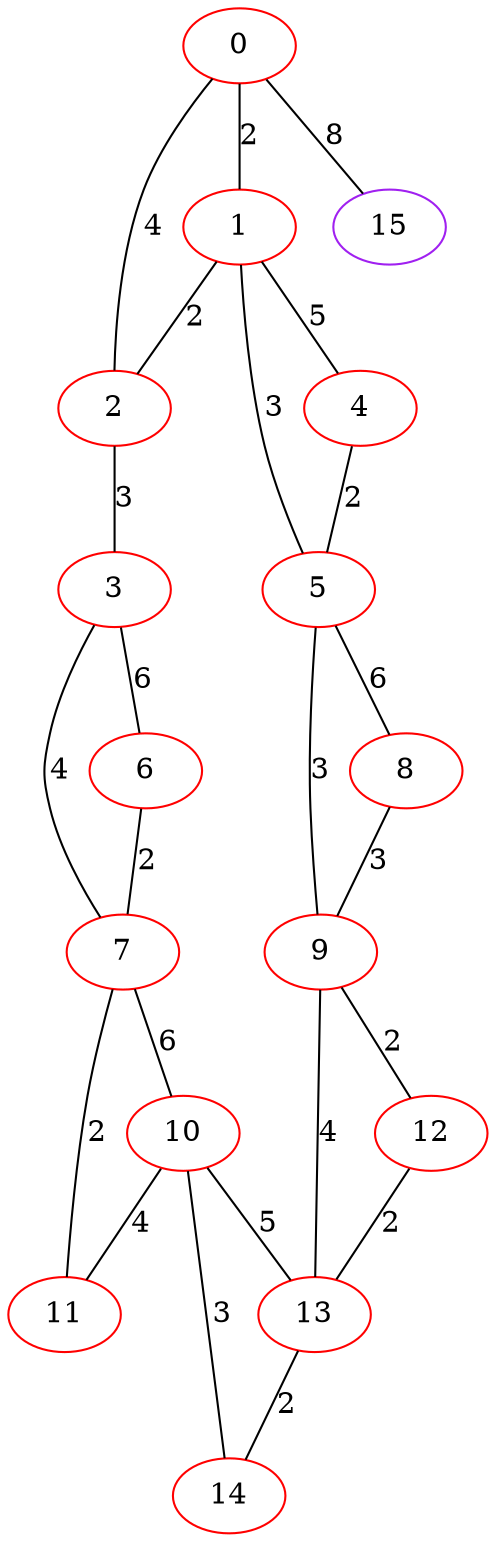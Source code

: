 graph "" {
0 [color=red, weight=1];
1 [color=red, weight=1];
2 [color=red, weight=1];
3 [color=red, weight=1];
4 [color=red, weight=1];
5 [color=red, weight=1];
6 [color=red, weight=1];
7 [color=red, weight=1];
8 [color=red, weight=1];
9 [color=red, weight=1];
10 [color=red, weight=1];
11 [color=red, weight=1];
12 [color=red, weight=1];
13 [color=red, weight=1];
14 [color=red, weight=1];
15 [color=purple, weight=4];
0 -- 1  [key=0, label=2];
0 -- 2  [key=0, label=4];
0 -- 15  [key=0, label=8];
1 -- 2  [key=0, label=2];
1 -- 4  [key=0, label=5];
1 -- 5  [key=0, label=3];
2 -- 3  [key=0, label=3];
3 -- 6  [key=0, label=6];
3 -- 7  [key=0, label=4];
4 -- 5  [key=0, label=2];
5 -- 8  [key=0, label=6];
5 -- 9  [key=0, label=3];
6 -- 7  [key=0, label=2];
7 -- 11  [key=0, label=2];
7 -- 10  [key=0, label=6];
8 -- 9  [key=0, label=3];
9 -- 12  [key=0, label=2];
9 -- 13  [key=0, label=4];
10 -- 11  [key=0, label=4];
10 -- 13  [key=0, label=5];
10 -- 14  [key=0, label=3];
12 -- 13  [key=0, label=2];
13 -- 14  [key=0, label=2];
}
